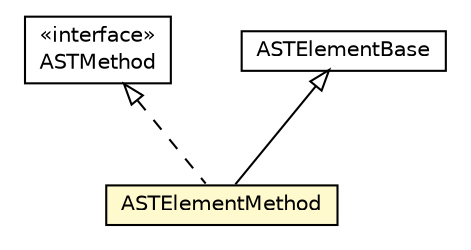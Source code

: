 #!/usr/local/bin/dot
#
# Class diagram 
# Generated by UMLGraph version 5.1 (http://www.umlgraph.org/)
#

digraph G {
	edge [fontname="Helvetica",fontsize=10,labelfontname="Helvetica",labelfontsize=10];
	node [fontname="Helvetica",fontsize=10,shape=plaintext];
	nodesep=0.25;
	ranksep=0.5;
	// org.androidtransfuse.adapter.ASTMethod
	c69314 [label=<<table title="org.androidtransfuse.adapter.ASTMethod" border="0" cellborder="1" cellspacing="0" cellpadding="2" port="p" href="../ASTMethod.html">
		<tr><td><table border="0" cellspacing="0" cellpadding="1">
<tr><td align="center" balign="center"> &#171;interface&#187; </td></tr>
<tr><td align="center" balign="center"> ASTMethod </td></tr>
		</table></td></tr>
		</table>>, fontname="Helvetica", fontcolor="black", fontsize=10.0];
	// org.androidtransfuse.adapter.element.ASTElementMethod
	c69326 [label=<<table title="org.androidtransfuse.adapter.element.ASTElementMethod" border="0" cellborder="1" cellspacing="0" cellpadding="2" port="p" bgcolor="lemonChiffon" href="./ASTElementMethod.html">
		<tr><td><table border="0" cellspacing="0" cellpadding="1">
<tr><td align="center" balign="center"> ASTElementMethod </td></tr>
		</table></td></tr>
		</table>>, fontname="Helvetica", fontcolor="black", fontsize=10.0];
	// org.androidtransfuse.adapter.element.ASTElementBase
	c69331 [label=<<table title="org.androidtransfuse.adapter.element.ASTElementBase" border="0" cellborder="1" cellspacing="0" cellpadding="2" port="p" href="./ASTElementBase.html">
		<tr><td><table border="0" cellspacing="0" cellpadding="1">
<tr><td align="center" balign="center"> ASTElementBase </td></tr>
		</table></td></tr>
		</table>>, fontname="Helvetica", fontcolor="black", fontsize=10.0];
	//org.androidtransfuse.adapter.element.ASTElementMethod extends org.androidtransfuse.adapter.element.ASTElementBase
	c69331:p -> c69326:p [dir=back,arrowtail=empty];
	//org.androidtransfuse.adapter.element.ASTElementMethod implements org.androidtransfuse.adapter.ASTMethod
	c69314:p -> c69326:p [dir=back,arrowtail=empty,style=dashed];
}

